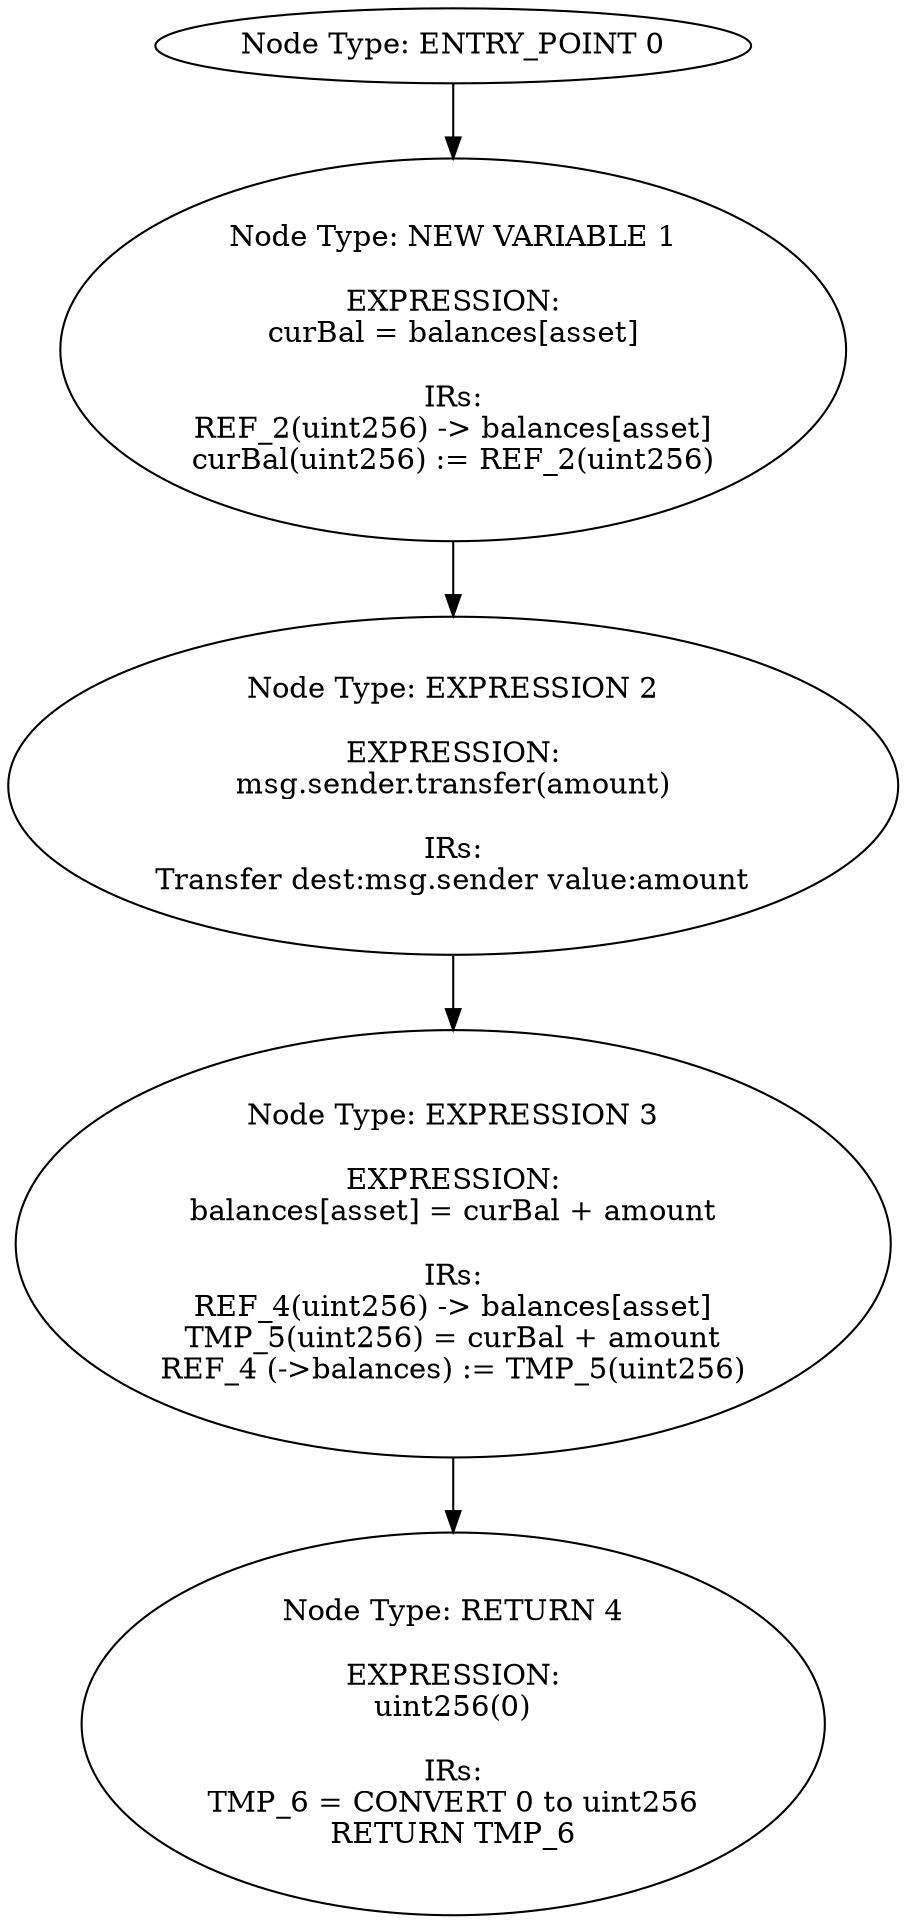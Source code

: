 digraph{
0[label="Node Type: ENTRY_POINT 0
"];
0->1;
1[label="Node Type: NEW VARIABLE 1

EXPRESSION:
curBal = balances[asset]

IRs:
REF_2(uint256) -> balances[asset]
curBal(uint256) := REF_2(uint256)"];
1->2;
2[label="Node Type: EXPRESSION 2

EXPRESSION:
msg.sender.transfer(amount)

IRs:
Transfer dest:msg.sender value:amount"];
2->3;
3[label="Node Type: EXPRESSION 3

EXPRESSION:
balances[asset] = curBal + amount

IRs:
REF_4(uint256) -> balances[asset]
TMP_5(uint256) = curBal + amount
REF_4 (->balances) := TMP_5(uint256)"];
3->4;
4[label="Node Type: RETURN 4

EXPRESSION:
uint256(0)

IRs:
TMP_6 = CONVERT 0 to uint256
RETURN TMP_6"];
}
